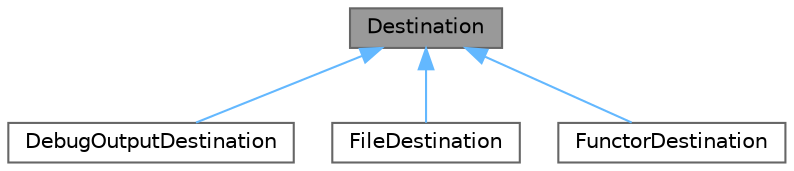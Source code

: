 digraph "Destination"
{
 // LATEX_PDF_SIZE
  bgcolor="transparent";
  edge [fontname=Helvetica,fontsize=10,labelfontname=Helvetica,labelfontsize=10];
  node [fontname=Helvetica,fontsize=10,shape=box,height=0.2,width=0.4];
  Node1 [id="Node000001",label="Destination",height=0.2,width=0.4,color="gray40", fillcolor="grey60", style="filled", fontcolor="black",tooltip=" "];
  Node1 -> Node2 [id="edge1_Node000001_Node000002",dir="back",color="steelblue1",style="solid",tooltip=" "];
  Node2 [id="Node000002",label="DebugOutputDestination",height=0.2,width=0.4,color="gray40", fillcolor="white", style="filled",URL="$class_qs_logging_1_1_debug_output_destination.html",tooltip=" "];
  Node1 -> Node3 [id="edge2_Node000001_Node000003",dir="back",color="steelblue1",style="solid",tooltip=" "];
  Node3 [id="Node000003",label="FileDestination",height=0.2,width=0.4,color="gray40", fillcolor="white", style="filled",URL="$class_qs_logging_1_1_file_destination.html",tooltip=" "];
  Node1 -> Node4 [id="edge3_Node000001_Node000004",dir="back",color="steelblue1",style="solid",tooltip=" "];
  Node4 [id="Node000004",label="FunctorDestination",height=0.2,width=0.4,color="gray40", fillcolor="white", style="filled",URL="$class_qs_logging_1_1_functor_destination.html",tooltip=" "];
}
